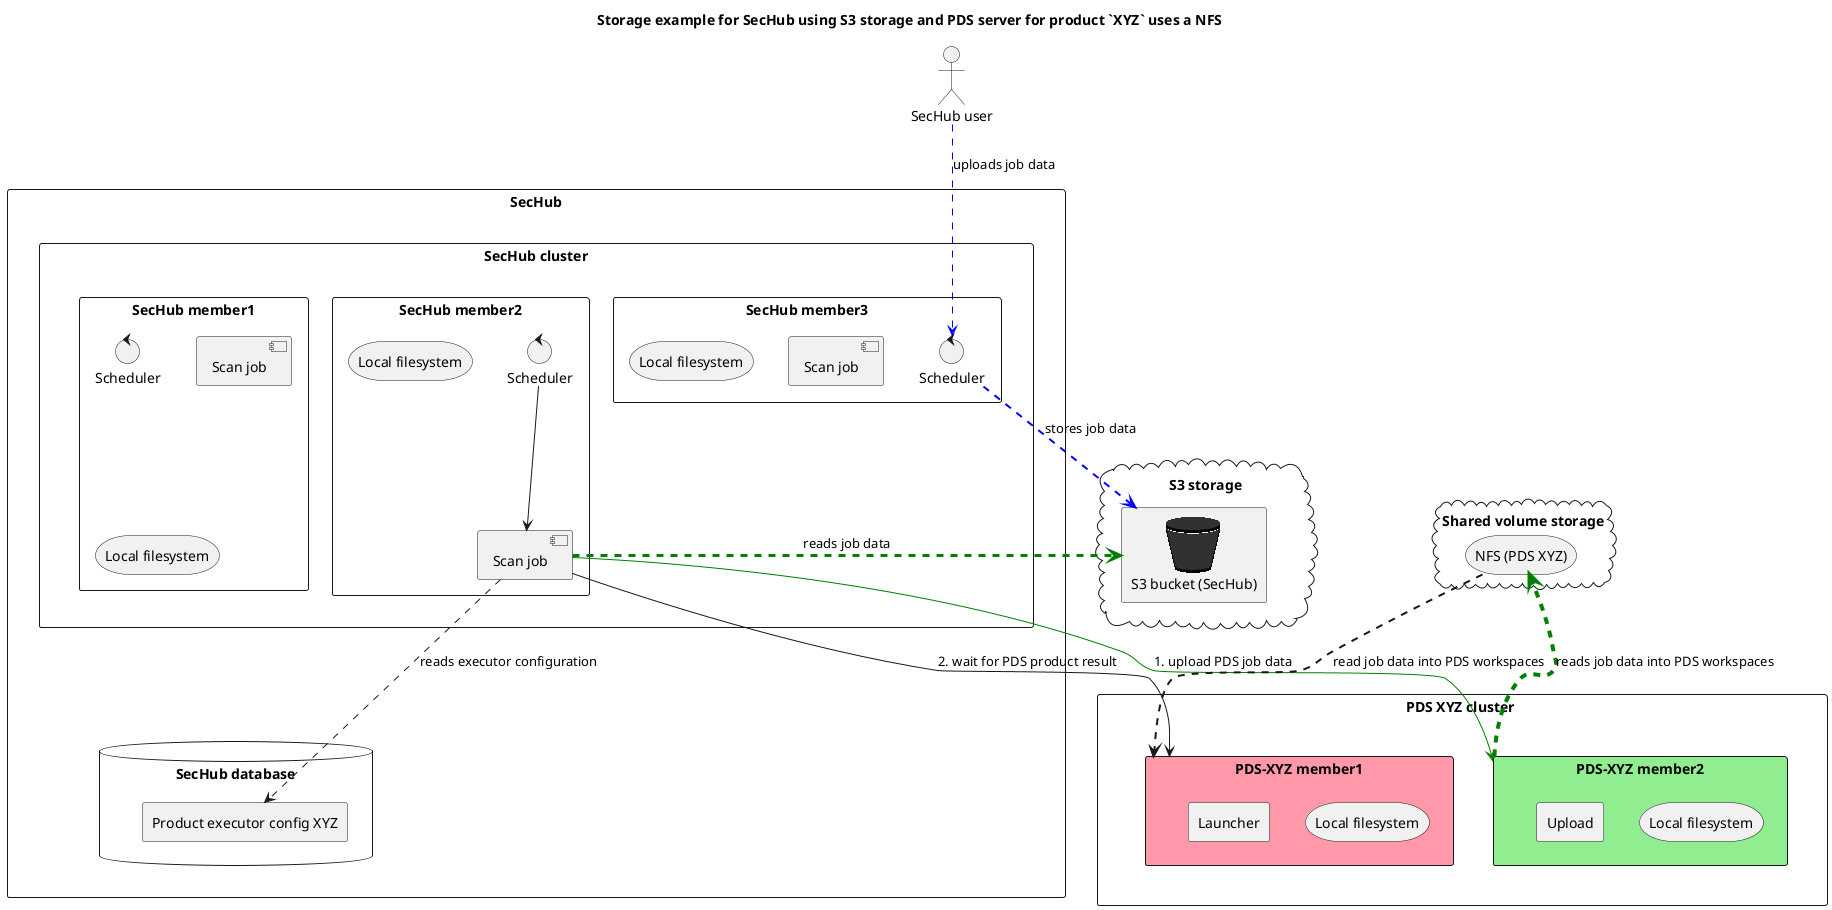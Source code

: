 ' SPDX-License-Identifier: MIT
@startuml
!include <aws/common>
!include <aws/Storage/AmazonS3/AmazonS3>
!include <aws/Storage/AmazonS3/bucket/bucket>
!include <aws/Storage/volume/volume>

title Storage example for SecHub using S3 storage and PDS server for product `XYZ` uses a NFS

'skinparam linetype polyline
'skinparam linetype ortho

actor secHubUser as "SecHub user"

rectangle SecHub {

    rectangle secHubCluster as "SecHub cluster" {
    
        rectangle secHub3 as "SecHub member3" {
             control scheduler3 as "Scheduler"
             component scanJob3 as "Scan job"
             storage localFS3 as "Local filesystem"
        }
        rectangle secHub2 as "SecHub member2"{
             control scheduler2 as "Scheduler"
             component scanJob2 as "Scan job"
             storage localFS2 as "Local filesystem"
        }
        rectangle secHub1 as "SecHub member1" {
            control scheduler1 as "Scheduler"
            component scanJob1 as "Scan job"
            storage localFS1 as "Local filesystem"
        }
        
    }
    database secHubDB as "SecHub database" {
            
            rectangle XYZConfig as "Product executor config XYZ"
    }
    

}

cloud " S3 storage" as s3Storage{
 rectangle "S3 bucket (SecHub)" <<$bucket>> as bucket1
}
cloud " Shared volume storage" as sharedVolumeStorage{
  storage "NFS (PDS XYZ)" as nfs2
}


rectangle pdsCluster as "PDS XYZ cluster " {
    
    rectangle pdsXyz1 as "PDS-XYZ member1" #ff99aa {
        storage workspace1 as "Local filesystem"
        rectangle launcher1 as "Launcher"
    }
    rectangle pdsXyz2 as "PDS-XYZ member2" #lightgreen {
        storage workspace2 as "Local filesystem"
        rectangle upload2 as "Upload"
    }

}


secHubUser ..> scheduler3 #blue : "uploads job data"

secHubCluster -[hidden]- secHubDB 

s3Storage -[hidden]- pdsCluster
s3Storage -[hidden]- secHubCluster

scheduler3 .[thickness=2].> bucket1 #blue : "stores job data"
scanJob2 .[thickness=3].> bucket1 #green : "reads job data"

scheduler2 --> scanJob2 
scanJob2 ..> XYZConfig : "reads executor configuration" 
scanJob2 --> pdsXyz2 #green : "1. upload PDS job data"
scanJob2 --> pdsXyz1 : "2. wait for PDS product result"

pdsXyz2 .[thickness=4,#green].> nfs2 : "reads job data into PDS workspaces" 
nfs2 .[thickness=2].> pdsXyz1 : "read job data into PDS workspaces" 
@enduml
